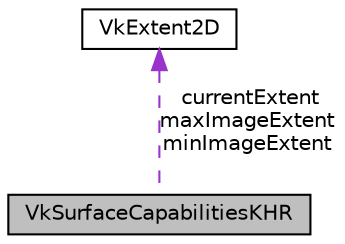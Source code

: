 digraph "VkSurfaceCapabilitiesKHR"
{
 // LATEX_PDF_SIZE
  edge [fontname="Helvetica",fontsize="10",labelfontname="Helvetica",labelfontsize="10"];
  node [fontname="Helvetica",fontsize="10",shape=record];
  Node1 [label="VkSurfaceCapabilitiesKHR",height=0.2,width=0.4,color="black", fillcolor="grey75", style="filled", fontcolor="black",tooltip=" "];
  Node2 -> Node1 [dir="back",color="darkorchid3",fontsize="10",style="dashed",label=" currentExtent\nmaxImageExtent\nminImageExtent" ,fontname="Helvetica"];
  Node2 [label="VkExtent2D",height=0.2,width=0.4,color="black", fillcolor="white", style="filled",URL="$structVkExtent2D.html",tooltip=" "];
}
